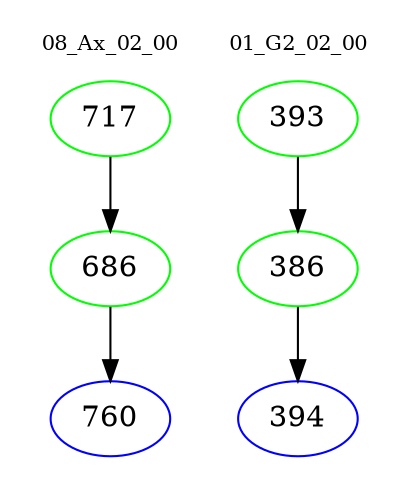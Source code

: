 digraph{
subgraph cluster_0 {
color = white
label = "08_Ax_02_00";
fontsize=10;
T0_717 [label="717", color="green"]
T0_717 -> T0_686 [color="black"]
T0_686 [label="686", color="green"]
T0_686 -> T0_760 [color="black"]
T0_760 [label="760", color="blue"]
}
subgraph cluster_1 {
color = white
label = "01_G2_02_00";
fontsize=10;
T1_393 [label="393", color="green"]
T1_393 -> T1_386 [color="black"]
T1_386 [label="386", color="green"]
T1_386 -> T1_394 [color="black"]
T1_394 [label="394", color="blue"]
}
}
